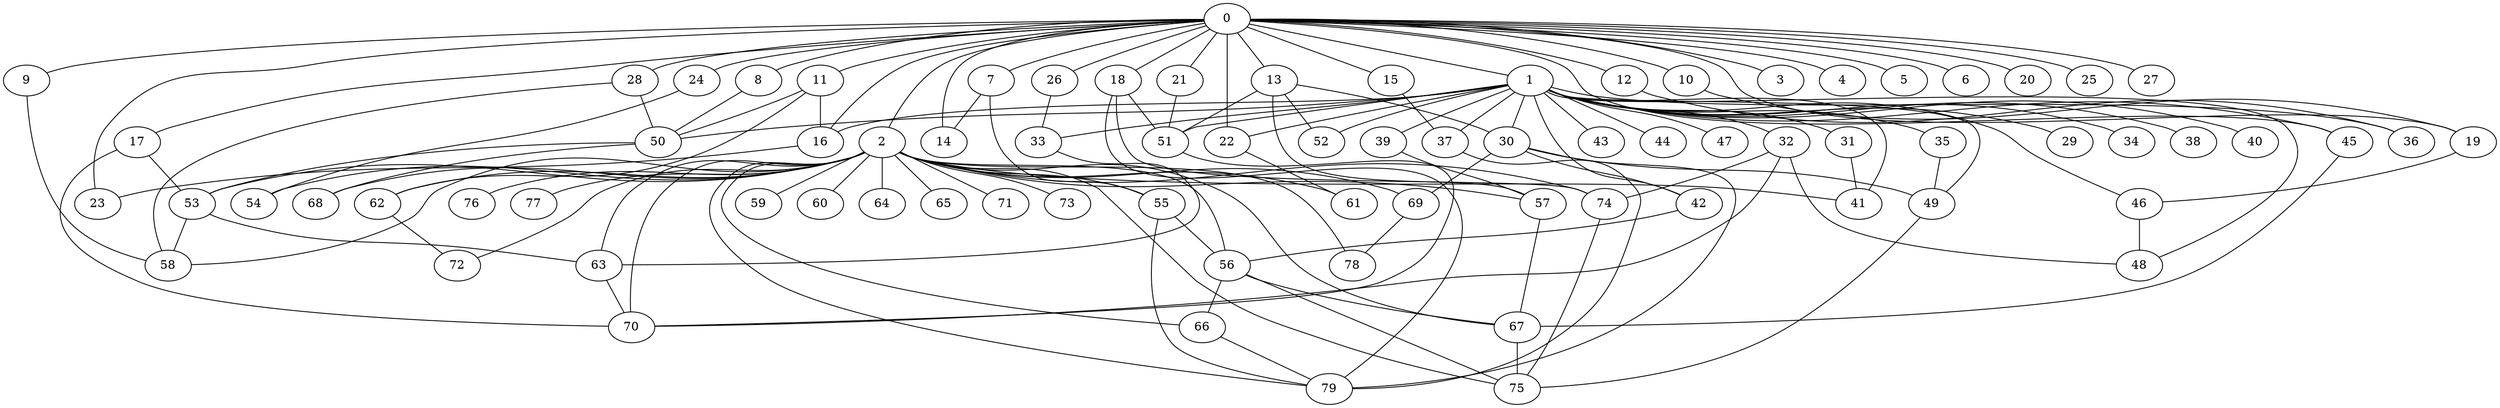 
graph graphname {
    0 -- 1
0 -- 2
0 -- 3
0 -- 4
0 -- 5
0 -- 6
0 -- 7
0 -- 8
0 -- 9
0 -- 10
0 -- 11
0 -- 12
0 -- 13
0 -- 14
0 -- 15
0 -- 16
0 -- 17
0 -- 18
0 -- 19
0 -- 20
0 -- 21
0 -- 22
0 -- 23
0 -- 24
0 -- 25
0 -- 26
0 -- 27
0 -- 28
0 -- 45
1 -- 29
1 -- 30
1 -- 31
1 -- 32
1 -- 33
1 -- 34
1 -- 35
1 -- 36
1 -- 37
1 -- 38
1 -- 39
1 -- 40
1 -- 41
1 -- 42
1 -- 43
1 -- 44
1 -- 45
1 -- 46
1 -- 47
1 -- 48
1 -- 49
1 -- 50
1 -- 51
1 -- 52
1 -- 16
1 -- 22
2 -- 53
2 -- 54
2 -- 55
2 -- 56
2 -- 57
2 -- 58
2 -- 59
2 -- 60
2 -- 61
2 -- 62
2 -- 63
2 -- 64
2 -- 65
2 -- 66
2 -- 67
2 -- 68
2 -- 69
2 -- 70
2 -- 71
2 -- 72
2 -- 73
2 -- 74
2 -- 75
2 -- 76
2 -- 77
2 -- 78
2 -- 79
2 -- 41
7 -- 55
7 -- 14
8 -- 50
9 -- 58
10 -- 19
11 -- 16
11 -- 50
11 -- 62
12 -- 36
13 -- 30
13 -- 52
13 -- 57
13 -- 51
15 -- 37
16 -- 23
17 -- 53
17 -- 70
18 -- 74
18 -- 51
18 -- 79
19 -- 46
21 -- 51
22 -- 61
24 -- 54
26 -- 33
28 -- 50
28 -- 58
30 -- 79
30 -- 49
30 -- 42
30 -- 69
31 -- 41
32 -- 70
32 -- 48
32 -- 74
33 -- 63
35 -- 49
37 -- 79
39 -- 57
42 -- 56
45 -- 67
46 -- 48
49 -- 75
50 -- 53
50 -- 68
51 -- 70
53 -- 58
53 -- 63
55 -- 56
55 -- 79
56 -- 66
56 -- 75
56 -- 67
57 -- 67
62 -- 72
63 -- 70
66 -- 79
67 -- 75
69 -- 78
74 -- 75

}
